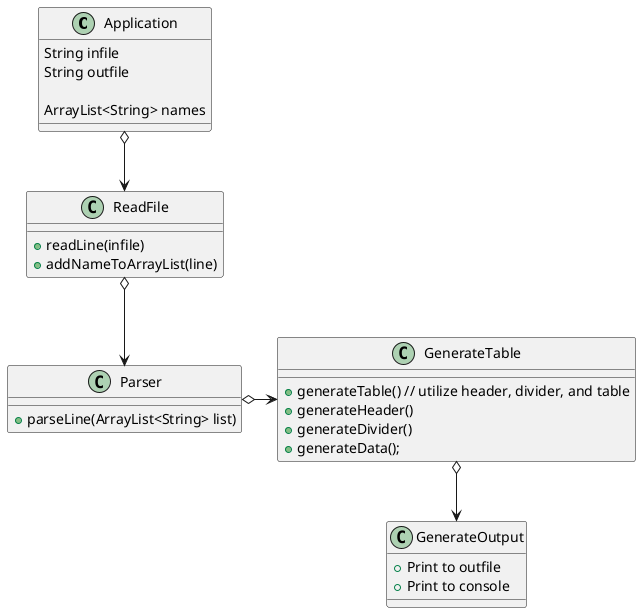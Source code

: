@startuml
class Application{
    String infile
    String outfile

    ArrayList<String> names

}

class ReadFile {
    + readLine(infile)
    + addNameToArrayList(line)
}

class Parser {

    + parseLine(ArrayList<String> list)


}

class GenerateOutput {

    + Print to outfile
    + Print to console

}

class GenerateTable {
     + generateTable() // utilize header, divider, and table
    + generateHeader()
    + generateDivider()
    + generateData();
}

Application o--> ReadFile
ReadFile o-->Parser
Parser o-> GenerateTable
GenerateTable o-->GenerateOutput

@enduml